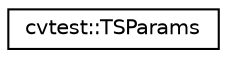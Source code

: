 digraph "Graphical Class Hierarchy"
{
 // LATEX_PDF_SIZE
  edge [fontname="Helvetica",fontsize="10",labelfontname="Helvetica",labelfontsize="10"];
  node [fontname="Helvetica",fontsize="10",shape=record];
  rankdir="LR";
  Node0 [label="cvtest::TSParams",height=0.2,width=0.4,color="black", fillcolor="white", style="filled",URL="$structcvtest_1_1_t_s_params.html",tooltip=" "];
}
